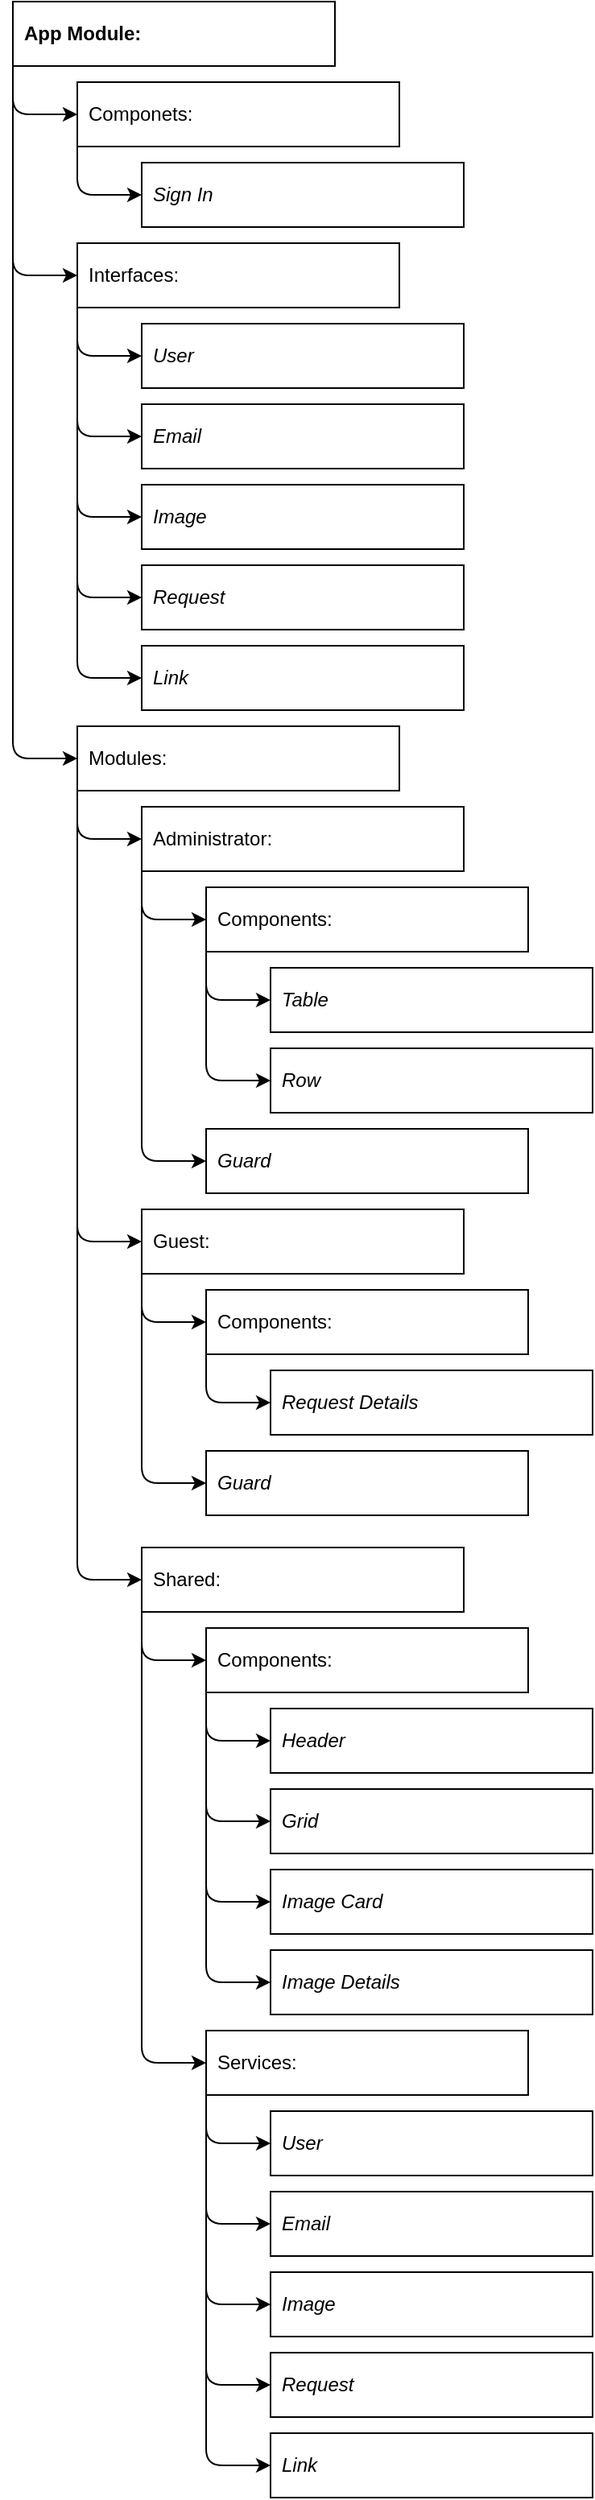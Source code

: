 <mxfile>
    <diagram id="AA2Y2U_JIJL0sAKGaOSc" name="Page-1">
        <mxGraphModel dx="1041" dy="627" grid="1" gridSize="10" guides="1" tooltips="1" connect="1" arrows="1" fold="1" page="1" pageScale="1" pageWidth="827" pageHeight="1169" math="0" shadow="0">
            <root>
                <mxCell id="0"/>
                <mxCell id="1" parent="0"/>
                <mxCell id="6" style="edgeStyle=none;html=1;exitX=0;exitY=1;exitDx=0;exitDy=0;entryX=0;entryY=0.5;entryDx=0;entryDy=0;" parent="1" source="3" target="4" edge="1">
                    <mxGeometry relative="1" as="geometry">
                        <Array as="points">
                            <mxPoint x="160" y="150"/>
                        </Array>
                    </mxGeometry>
                </mxCell>
                <mxCell id="19" style="edgeStyle=none;html=1;exitX=0;exitY=1;exitDx=0;exitDy=0;entryX=0;entryY=0.5;entryDx=0;entryDy=0;" parent="1" source="3" target="8" edge="1">
                    <mxGeometry relative="1" as="geometry">
                        <Array as="points">
                            <mxPoint x="160" y="250"/>
                        </Array>
                    </mxGeometry>
                </mxCell>
                <mxCell id="31" style="edgeStyle=none;html=1;exitX=0;exitY=1;exitDx=0;exitDy=0;entryX=0;entryY=0.5;entryDx=0;entryDy=0;" parent="1" source="3" target="20" edge="1">
                    <mxGeometry relative="1" as="geometry">
                        <Array as="points">
                            <mxPoint x="160" y="550"/>
                        </Array>
                    </mxGeometry>
                </mxCell>
                <mxCell id="3" value="&lt;b&gt;App Module:&lt;/b&gt;" style="rounded=0;whiteSpace=wrap;html=1;align=left;spacingLeft=5;spacingBottom=5;spacingRight=5;spacingTop=5;" parent="1" vertex="1">
                    <mxGeometry x="160" y="80" width="200" height="40" as="geometry"/>
                </mxCell>
                <mxCell id="7" style="edgeStyle=none;html=1;exitX=0;exitY=1;exitDx=0;exitDy=0;entryX=0;entryY=0.5;entryDx=0;entryDy=0;" parent="1" source="4" target="5" edge="1">
                    <mxGeometry relative="1" as="geometry">
                        <Array as="points">
                            <mxPoint x="200" y="200"/>
                        </Array>
                    </mxGeometry>
                </mxCell>
                <mxCell id="4" value="Componets:" style="rounded=0;whiteSpace=wrap;html=1;align=left;spacingLeft=5;spacingBottom=5;spacingRight=5;spacingTop=5;" parent="1" vertex="1">
                    <mxGeometry x="200" y="130" width="200" height="40" as="geometry"/>
                </mxCell>
                <mxCell id="5" value="Sign In" style="rounded=0;whiteSpace=wrap;html=1;align=left;spacingLeft=5;spacingBottom=5;spacingRight=5;spacingTop=5;fontStyle=2" parent="1" vertex="1">
                    <mxGeometry x="240" y="180" width="200" height="40" as="geometry"/>
                </mxCell>
                <mxCell id="14" style="edgeStyle=none;html=1;exitX=0;exitY=1;exitDx=0;exitDy=0;entryX=0;entryY=0.5;entryDx=0;entryDy=0;" parent="1" source="8" target="9" edge="1">
                    <mxGeometry relative="1" as="geometry">
                        <Array as="points">
                            <mxPoint x="200" y="300"/>
                        </Array>
                    </mxGeometry>
                </mxCell>
                <mxCell id="15" style="edgeStyle=none;html=1;exitX=0;exitY=1;exitDx=0;exitDy=0;entryX=0;entryY=0.5;entryDx=0;entryDy=0;" parent="1" source="8" target="10" edge="1">
                    <mxGeometry relative="1" as="geometry">
                        <Array as="points">
                            <mxPoint x="200" y="350"/>
                        </Array>
                    </mxGeometry>
                </mxCell>
                <mxCell id="16" style="edgeStyle=none;html=1;exitX=0;exitY=1;exitDx=0;exitDy=0;entryX=0;entryY=0.5;entryDx=0;entryDy=0;" parent="1" source="8" target="11" edge="1">
                    <mxGeometry relative="1" as="geometry">
                        <Array as="points">
                            <mxPoint x="200" y="400"/>
                        </Array>
                    </mxGeometry>
                </mxCell>
                <mxCell id="17" style="edgeStyle=none;html=1;exitX=0;exitY=1;exitDx=0;exitDy=0;entryX=0;entryY=0.5;entryDx=0;entryDy=0;" parent="1" source="8" target="12" edge="1">
                    <mxGeometry relative="1" as="geometry">
                        <Array as="points">
                            <mxPoint x="200" y="450"/>
                        </Array>
                    </mxGeometry>
                </mxCell>
                <mxCell id="18" style="edgeStyle=none;html=1;exitX=0;exitY=1;exitDx=0;exitDy=0;entryX=0;entryY=0.5;entryDx=0;entryDy=0;" parent="1" source="8" target="13" edge="1">
                    <mxGeometry relative="1" as="geometry">
                        <Array as="points">
                            <mxPoint x="200" y="500"/>
                        </Array>
                    </mxGeometry>
                </mxCell>
                <mxCell id="8" value="Interfaces:" style="rounded=0;whiteSpace=wrap;html=1;align=left;spacingLeft=5;spacingBottom=5;spacingRight=5;spacingTop=5;" parent="1" vertex="1">
                    <mxGeometry x="200" y="230" width="200" height="40" as="geometry"/>
                </mxCell>
                <mxCell id="9" value="User" style="rounded=0;whiteSpace=wrap;html=1;align=left;spacingLeft=5;spacingBottom=5;spacingRight=5;spacingTop=5;fontStyle=2" parent="1" vertex="1">
                    <mxGeometry x="240" y="280" width="200" height="40" as="geometry"/>
                </mxCell>
                <mxCell id="10" value="Email" style="rounded=0;whiteSpace=wrap;html=1;align=left;spacingLeft=5;spacingBottom=5;spacingRight=5;spacingTop=5;fontStyle=2" parent="1" vertex="1">
                    <mxGeometry x="240" y="330" width="200" height="40" as="geometry"/>
                </mxCell>
                <mxCell id="11" value="Image" style="rounded=0;whiteSpace=wrap;html=1;align=left;spacingLeft=5;spacingBottom=5;spacingRight=5;spacingTop=5;fontStyle=2" parent="1" vertex="1">
                    <mxGeometry x="240" y="380" width="200" height="40" as="geometry"/>
                </mxCell>
                <mxCell id="12" value="Request" style="rounded=0;whiteSpace=wrap;html=1;align=left;spacingLeft=5;spacingBottom=5;spacingRight=5;spacingTop=5;fontStyle=2" parent="1" vertex="1">
                    <mxGeometry x="240" y="430" width="200" height="40" as="geometry"/>
                </mxCell>
                <mxCell id="13" value="Link" style="rounded=0;whiteSpace=wrap;html=1;align=left;spacingLeft=5;spacingBottom=5;spacingRight=5;spacingTop=5;fontStyle=2" parent="1" vertex="1">
                    <mxGeometry x="240" y="480" width="200" height="40" as="geometry"/>
                </mxCell>
                <mxCell id="22" style="edgeStyle=none;html=1;exitX=0;exitY=1;exitDx=0;exitDy=0;entryX=0;entryY=0.5;entryDx=0;entryDy=0;" parent="1" source="20" target="21" edge="1">
                    <mxGeometry relative="1" as="geometry">
                        <Array as="points">
                            <mxPoint x="200" y="600"/>
                        </Array>
                    </mxGeometry>
                </mxCell>
                <mxCell id="37" style="edgeStyle=none;html=1;exitX=0;exitY=1;exitDx=0;exitDy=0;entryX=0;entryY=0.5;entryDx=0;entryDy=0;" parent="1" source="20" target="32" edge="1">
                    <mxGeometry relative="1" as="geometry">
                        <Array as="points">
                            <mxPoint x="200" y="850"/>
                        </Array>
                    </mxGeometry>
                </mxCell>
                <mxCell id="65" style="edgeStyle=none;html=1;exitX=0;exitY=1;exitDx=0;exitDy=0;entryX=0;entryY=0.5;entryDx=0;entryDy=0;" edge="1" parent="1" source="20" target="40">
                    <mxGeometry relative="1" as="geometry">
                        <Array as="points">
                            <mxPoint x="200" y="1060"/>
                        </Array>
                    </mxGeometry>
                </mxCell>
                <mxCell id="20" value="Modules:" style="rounded=0;whiteSpace=wrap;html=1;align=left;spacingLeft=5;spacingBottom=5;spacingRight=5;spacingTop=5;" parent="1" vertex="1">
                    <mxGeometry x="200" y="530" width="200" height="40" as="geometry"/>
                </mxCell>
                <mxCell id="24" style="edgeStyle=none;html=1;exitX=0;exitY=1;exitDx=0;exitDy=0;entryX=0;entryY=0.5;entryDx=0;entryDy=0;" parent="1" source="21" target="23" edge="1">
                    <mxGeometry relative="1" as="geometry">
                        <Array as="points">
                            <mxPoint x="240" y="650"/>
                        </Array>
                    </mxGeometry>
                </mxCell>
                <mxCell id="30" style="edgeStyle=none;html=1;exitX=0;exitY=0.75;exitDx=0;exitDy=0;entryX=0;entryY=0.5;entryDx=0;entryDy=0;" parent="1" source="21" target="29" edge="1">
                    <mxGeometry relative="1" as="geometry">
                        <Array as="points">
                            <mxPoint x="240" y="800"/>
                        </Array>
                    </mxGeometry>
                </mxCell>
                <mxCell id="21" value="Administrator:" style="rounded=0;whiteSpace=wrap;html=1;align=left;spacingLeft=5;spacingBottom=5;spacingRight=5;spacingTop=5;" parent="1" vertex="1">
                    <mxGeometry x="240" y="580" width="200" height="40" as="geometry"/>
                </mxCell>
                <mxCell id="26" style="edgeStyle=none;html=1;exitX=0;exitY=1;exitDx=0;exitDy=0;entryX=0;entryY=0.5;entryDx=0;entryDy=0;" parent="1" source="23" target="25" edge="1">
                    <mxGeometry relative="1" as="geometry">
                        <Array as="points">
                            <mxPoint x="280" y="700"/>
                        </Array>
                    </mxGeometry>
                </mxCell>
                <mxCell id="28" style="edgeStyle=none;html=1;exitX=0;exitY=1;exitDx=0;exitDy=0;entryX=0;entryY=0.5;entryDx=0;entryDy=0;" parent="1" source="23" target="27" edge="1">
                    <mxGeometry relative="1" as="geometry">
                        <Array as="points">
                            <mxPoint x="280" y="750"/>
                        </Array>
                    </mxGeometry>
                </mxCell>
                <mxCell id="23" value="Components:" style="rounded=0;whiteSpace=wrap;html=1;align=left;spacingLeft=5;spacingBottom=5;spacingRight=5;spacingTop=5;" parent="1" vertex="1">
                    <mxGeometry x="280" y="630" width="200" height="40" as="geometry"/>
                </mxCell>
                <mxCell id="25" value="Table" style="rounded=0;whiteSpace=wrap;html=1;align=left;spacingLeft=5;spacingBottom=5;spacingRight=5;spacingTop=5;fontStyle=2" parent="1" vertex="1">
                    <mxGeometry x="320" y="680" width="200" height="40" as="geometry"/>
                </mxCell>
                <mxCell id="27" value="Row" style="rounded=0;whiteSpace=wrap;html=1;align=left;spacingLeft=5;spacingBottom=5;spacingRight=5;spacingTop=5;fontStyle=2" parent="1" vertex="1">
                    <mxGeometry x="320" y="730" width="200" height="40" as="geometry"/>
                </mxCell>
                <mxCell id="29" value="Guard" style="rounded=0;whiteSpace=wrap;html=1;align=left;spacingLeft=5;spacingBottom=5;spacingRight=5;spacingTop=5;fontStyle=2" parent="1" vertex="1">
                    <mxGeometry x="280" y="780" width="200" height="40" as="geometry"/>
                </mxCell>
                <mxCell id="36" style="edgeStyle=none;html=1;exitX=0;exitY=1;exitDx=0;exitDy=0;entryX=0;entryY=0.5;entryDx=0;entryDy=0;" parent="1" source="32" target="33" edge="1">
                    <mxGeometry relative="1" as="geometry">
                        <Array as="points">
                            <mxPoint x="240" y="900"/>
                        </Array>
                    </mxGeometry>
                </mxCell>
                <mxCell id="39" style="edgeStyle=none;html=1;exitX=0;exitY=1;exitDx=0;exitDy=0;entryX=0;entryY=0.5;entryDx=0;entryDy=0;" parent="1" source="32" target="38" edge="1">
                    <mxGeometry relative="1" as="geometry">
                        <Array as="points">
                            <mxPoint x="240" y="1000"/>
                        </Array>
                    </mxGeometry>
                </mxCell>
                <mxCell id="32" value="Guest:" style="rounded=0;whiteSpace=wrap;html=1;align=left;spacingLeft=5;spacingBottom=5;spacingRight=5;spacingTop=5;" parent="1" vertex="1">
                    <mxGeometry x="240" y="830" width="200" height="40" as="geometry"/>
                </mxCell>
                <mxCell id="35" style="edgeStyle=none;html=1;exitX=0;exitY=1;exitDx=0;exitDy=0;entryX=0;entryY=0.5;entryDx=0;entryDy=0;" parent="1" source="33" target="34" edge="1">
                    <mxGeometry relative="1" as="geometry">
                        <Array as="points">
                            <mxPoint x="280" y="950"/>
                        </Array>
                    </mxGeometry>
                </mxCell>
                <mxCell id="33" value="Components:" style="rounded=0;whiteSpace=wrap;html=1;align=left;spacingLeft=5;spacingBottom=5;spacingRight=5;spacingTop=5;" parent="1" vertex="1">
                    <mxGeometry x="280" y="880" width="200" height="40" as="geometry"/>
                </mxCell>
                <mxCell id="34" value="Request Details" style="rounded=0;whiteSpace=wrap;html=1;align=left;spacingLeft=5;spacingBottom=5;spacingRight=5;spacingTop=5;fontStyle=2" parent="1" vertex="1">
                    <mxGeometry x="320" y="930" width="200" height="40" as="geometry"/>
                </mxCell>
                <mxCell id="38" value="Guard" style="rounded=0;whiteSpace=wrap;html=1;align=left;spacingLeft=5;spacingBottom=5;spacingRight=5;spacingTop=5;fontStyle=2" parent="1" vertex="1">
                    <mxGeometry x="280" y="980" width="200" height="40" as="geometry"/>
                </mxCell>
                <mxCell id="62" style="edgeStyle=none;html=1;exitX=0;exitY=1;exitDx=0;exitDy=0;entryX=0;entryY=0.5;entryDx=0;entryDy=0;" parent="1" source="40" target="41" edge="1">
                    <mxGeometry relative="1" as="geometry">
                        <Array as="points">
                            <mxPoint x="240" y="1110"/>
                        </Array>
                    </mxGeometry>
                </mxCell>
                <mxCell id="63" style="edgeStyle=none;html=1;exitX=0;exitY=1;exitDx=0;exitDy=0;entryX=0;entryY=0.5;entryDx=0;entryDy=0;" parent="1" source="40" target="46" edge="1">
                    <mxGeometry relative="1" as="geometry">
                        <Array as="points">
                            <mxPoint x="240" y="1360"/>
                        </Array>
                    </mxGeometry>
                </mxCell>
                <mxCell id="40" value="Shared:" style="rounded=0;whiteSpace=wrap;html=1;align=left;spacingLeft=5;spacingBottom=5;spacingRight=5;spacingTop=5;" parent="1" vertex="1">
                    <mxGeometry x="240" y="1040" width="200" height="40" as="geometry"/>
                </mxCell>
                <mxCell id="58" style="edgeStyle=none;html=1;exitX=0;exitY=1;exitDx=0;exitDy=0;entryX=0;entryY=0.5;entryDx=0;entryDy=0;" parent="1" source="41" target="42" edge="1">
                    <mxGeometry relative="1" as="geometry">
                        <Array as="points">
                            <mxPoint x="280" y="1160"/>
                        </Array>
                    </mxGeometry>
                </mxCell>
                <mxCell id="59" style="edgeStyle=none;html=1;exitX=0;exitY=1;exitDx=0;exitDy=0;entryX=0;entryY=0.5;entryDx=0;entryDy=0;" parent="1" source="41" target="43" edge="1">
                    <mxGeometry relative="1" as="geometry">
                        <Array as="points">
                            <mxPoint x="280" y="1210"/>
                        </Array>
                    </mxGeometry>
                </mxCell>
                <mxCell id="60" style="edgeStyle=none;html=1;exitX=0;exitY=1;exitDx=0;exitDy=0;entryX=0;entryY=0.5;entryDx=0;entryDy=0;" parent="1" source="41" target="44" edge="1">
                    <mxGeometry relative="1" as="geometry">
                        <Array as="points">
                            <mxPoint x="280" y="1260"/>
                        </Array>
                    </mxGeometry>
                </mxCell>
                <mxCell id="61" style="edgeStyle=none;html=1;exitX=0;exitY=1;exitDx=0;exitDy=0;entryX=0;entryY=0.5;entryDx=0;entryDy=0;" parent="1" source="41" target="45" edge="1">
                    <mxGeometry relative="1" as="geometry">
                        <Array as="points">
                            <mxPoint x="280" y="1310"/>
                        </Array>
                    </mxGeometry>
                </mxCell>
                <mxCell id="41" value="Components:" style="rounded=0;whiteSpace=wrap;html=1;align=left;spacingLeft=5;spacingBottom=5;spacingRight=5;spacingTop=5;" parent="1" vertex="1">
                    <mxGeometry x="280" y="1090" width="200" height="40" as="geometry"/>
                </mxCell>
                <mxCell id="42" value="Header" style="rounded=0;whiteSpace=wrap;html=1;align=left;spacingLeft=5;spacingBottom=5;spacingRight=5;spacingTop=5;fontStyle=2" parent="1" vertex="1">
                    <mxGeometry x="320" y="1140" width="200" height="40" as="geometry"/>
                </mxCell>
                <mxCell id="43" value="Grid" style="rounded=0;whiteSpace=wrap;html=1;align=left;spacingLeft=5;spacingBottom=5;spacingRight=5;spacingTop=5;fontStyle=2" parent="1" vertex="1">
                    <mxGeometry x="320" y="1190" width="200" height="40" as="geometry"/>
                </mxCell>
                <mxCell id="44" value="Image Card" style="rounded=0;whiteSpace=wrap;html=1;align=left;spacingLeft=5;spacingBottom=5;spacingRight=5;spacingTop=5;fontStyle=2" parent="1" vertex="1">
                    <mxGeometry x="320" y="1240" width="200" height="40" as="geometry"/>
                </mxCell>
                <mxCell id="45" value="Image Details" style="rounded=0;whiteSpace=wrap;html=1;align=left;spacingLeft=5;spacingBottom=5;spacingRight=5;spacingTop=5;fontStyle=2" parent="1" vertex="1">
                    <mxGeometry x="320" y="1290" width="200" height="40" as="geometry"/>
                </mxCell>
                <mxCell id="52" style="edgeStyle=none;html=1;exitX=0;exitY=1;exitDx=0;exitDy=0;entryX=0;entryY=0.5;entryDx=0;entryDy=0;" parent="1" source="46" target="47" edge="1">
                    <mxGeometry relative="1" as="geometry">
                        <Array as="points">
                            <mxPoint x="280" y="1410"/>
                        </Array>
                    </mxGeometry>
                </mxCell>
                <mxCell id="54" style="edgeStyle=none;html=1;exitX=0;exitY=1;exitDx=0;exitDy=0;entryX=0;entryY=0.5;entryDx=0;entryDy=0;" parent="1" source="46" target="48" edge="1">
                    <mxGeometry relative="1" as="geometry">
                        <Array as="points">
                            <mxPoint x="280" y="1460"/>
                        </Array>
                    </mxGeometry>
                </mxCell>
                <mxCell id="55" style="edgeStyle=none;html=1;exitX=0;exitY=1;exitDx=0;exitDy=0;entryX=0;entryY=0.5;entryDx=0;entryDy=0;" parent="1" source="46" target="49" edge="1">
                    <mxGeometry relative="1" as="geometry">
                        <Array as="points">
                            <mxPoint x="280" y="1510"/>
                        </Array>
                    </mxGeometry>
                </mxCell>
                <mxCell id="56" style="edgeStyle=none;html=1;exitX=0;exitY=1;exitDx=0;exitDy=0;entryX=0;entryY=0.5;entryDx=0;entryDy=0;" parent="1" source="46" target="50" edge="1">
                    <mxGeometry relative="1" as="geometry">
                        <Array as="points">
                            <mxPoint x="280" y="1560"/>
                        </Array>
                    </mxGeometry>
                </mxCell>
                <mxCell id="57" style="edgeStyle=none;html=1;exitX=0;exitY=1;exitDx=0;exitDy=0;entryX=0;entryY=0.5;entryDx=0;entryDy=0;" parent="1" source="46" target="51" edge="1">
                    <mxGeometry relative="1" as="geometry">
                        <Array as="points">
                            <mxPoint x="280" y="1610"/>
                        </Array>
                    </mxGeometry>
                </mxCell>
                <mxCell id="46" value="Services:" style="rounded=0;whiteSpace=wrap;html=1;align=left;spacingLeft=5;spacingBottom=5;spacingRight=5;spacingTop=5;" parent="1" vertex="1">
                    <mxGeometry x="280" y="1340" width="200" height="40" as="geometry"/>
                </mxCell>
                <mxCell id="47" value="User" style="rounded=0;whiteSpace=wrap;html=1;align=left;spacingLeft=5;spacingBottom=5;spacingRight=5;spacingTop=5;fontStyle=2" parent="1" vertex="1">
                    <mxGeometry x="320" y="1390" width="200" height="40" as="geometry"/>
                </mxCell>
                <mxCell id="48" value="Email" style="rounded=0;whiteSpace=wrap;html=1;align=left;spacingLeft=5;spacingBottom=5;spacingRight=5;spacingTop=5;fontStyle=2" parent="1" vertex="1">
                    <mxGeometry x="320" y="1440" width="200" height="40" as="geometry"/>
                </mxCell>
                <mxCell id="49" value="Image" style="rounded=0;whiteSpace=wrap;html=1;align=left;spacingLeft=5;spacingBottom=5;spacingRight=5;spacingTop=5;fontStyle=2" parent="1" vertex="1">
                    <mxGeometry x="320" y="1490" width="200" height="40" as="geometry"/>
                </mxCell>
                <mxCell id="50" value="Request" style="rounded=0;whiteSpace=wrap;html=1;align=left;spacingLeft=5;spacingBottom=5;spacingRight=5;spacingTop=5;fontStyle=2" parent="1" vertex="1">
                    <mxGeometry x="320" y="1540" width="200" height="40" as="geometry"/>
                </mxCell>
                <mxCell id="51" value="Link" style="rounded=0;whiteSpace=wrap;html=1;align=left;spacingLeft=5;spacingBottom=5;spacingRight=5;spacingTop=5;fontStyle=2" parent="1" vertex="1">
                    <mxGeometry x="320" y="1590" width="200" height="40" as="geometry"/>
                </mxCell>
            </root>
        </mxGraphModel>
    </diagram>
</mxfile>